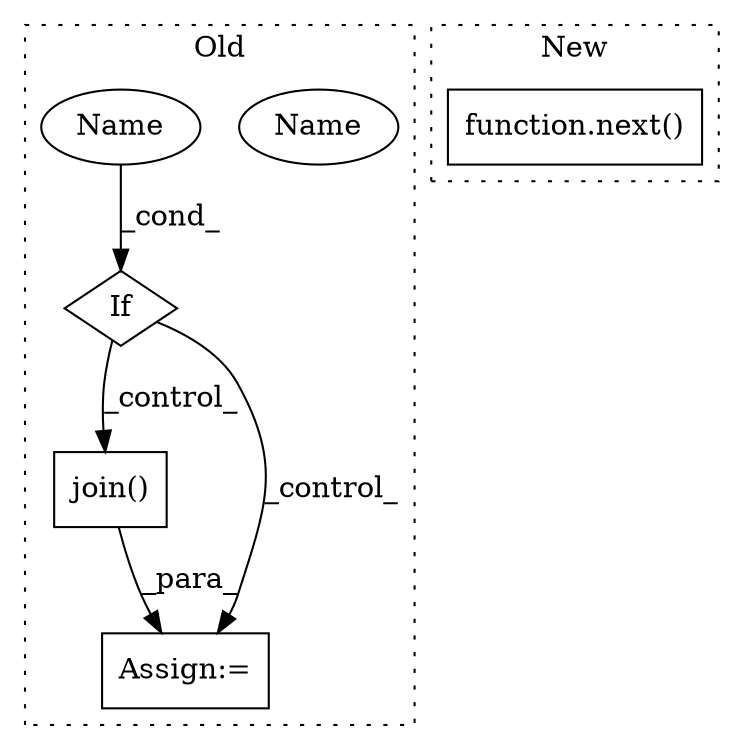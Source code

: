 digraph G {
subgraph cluster0 {
1 [label="join()" a="75" s="3873,3937" l="34,1" shape="box"];
3 [label="Assign:=" a="68" s="3870" l="3" shape="box"];
4 [label="If" a="96" s="3833" l="3" shape="diamond"];
5 [label="Name" a="87" s="3836" l="8" shape="ellipse"];
6 [label="Name" a="87" s="3836" l="8" shape="ellipse"];
label = "Old";
style="dotted";
}
subgraph cluster1 {
2 [label="function.next()" a="75" s="3947,3964" l="5,1" shape="box"];
label = "New";
style="dotted";
}
1 -> 3 [label="_para_"];
4 -> 3 [label="_control_"];
4 -> 1 [label="_control_"];
6 -> 4 [label="_cond_"];
}